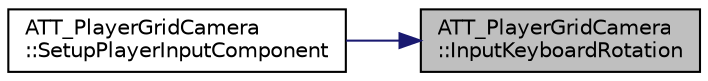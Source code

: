 digraph "ATT_PlayerGridCamera::InputKeyboardRotation"
{
 // LATEX_PDF_SIZE
  edge [fontname="Helvetica",fontsize="10",labelfontname="Helvetica",labelfontsize="10"];
  node [fontname="Helvetica",fontsize="10",shape=record];
  rankdir="RL";
  Node94 [label="ATT_PlayerGridCamera\l::InputKeyboardRotation",height=0.2,width=0.4,color="black", fillcolor="grey75", style="filled", fontcolor="black",tooltip=" "];
  Node94 -> Node95 [dir="back",color="midnightblue",fontsize="10",style="solid",fontname="Helvetica"];
  Node95 [label="ATT_PlayerGridCamera\l::SetupPlayerInputComponent",height=0.2,width=0.4,color="black", fillcolor="white", style="filled",URL="$class_a_t_t___player_grid_camera.html#a2ca56f44eba6e5ce19650dbc40f1af18",tooltip=" "];
}
